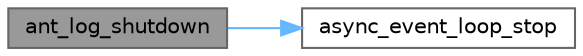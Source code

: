 digraph "ant_log_shutdown"
{
 // LATEX_PDF_SIZE
  bgcolor="transparent";
  edge [fontname=Helvetica,fontsize=10,labelfontname=Helvetica,labelfontsize=10];
  node [fontname=Helvetica,fontsize=10,shape=box,height=0.2,width=0.4];
  rankdir="LR";
  Node1 [id="Node000001",label="ant_log_shutdown",height=0.2,width=0.4,color="gray40", fillcolor="grey60", style="filled", fontcolor="black",tooltip="Завершение работы логгера, освобождение ресурсов."];
  Node1 -> Node2 [id="edge1_Node000001_Node000002",color="steelblue1",style="solid",tooltip=" "];
  Node2 [id="Node000002",label="async_event_loop_stop",height=0.2,width=0.4,color="grey40", fillcolor="white", style="filled",URL="$async_8c.html#ae9b4f6a8a99f032aab3301f145b6f4de",tooltip="Остановить event loop и освободить ресурсы"];
}
